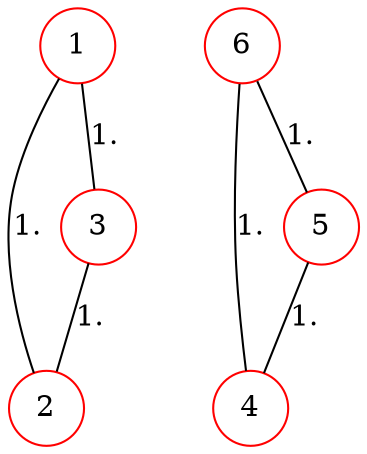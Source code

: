 graph G {
  2 [shape=circle, color="#FF0000", label="2", ];
  3 [shape=circle, color="#FF0000", label="3", ];
  1 [shape=circle, color="#FF0000", label="1", ];
  4 [shape=circle, color="#FF0000", label="4", ];
  5 [shape=circle, color="#FF0000", label="5", ];
  6 [shape=circle, color="#FF0000", label="6", ];
  
  
  3 -- 2 [label="1.", ];
  1 -- 2 [label="1.", ];
  1 -- 3 [label="1.", ];
  5 -- 4 [label="1.", ];
  6 -- 4 [label="1.", ];
  6 -- 5 [label="1.", ];
  
  }